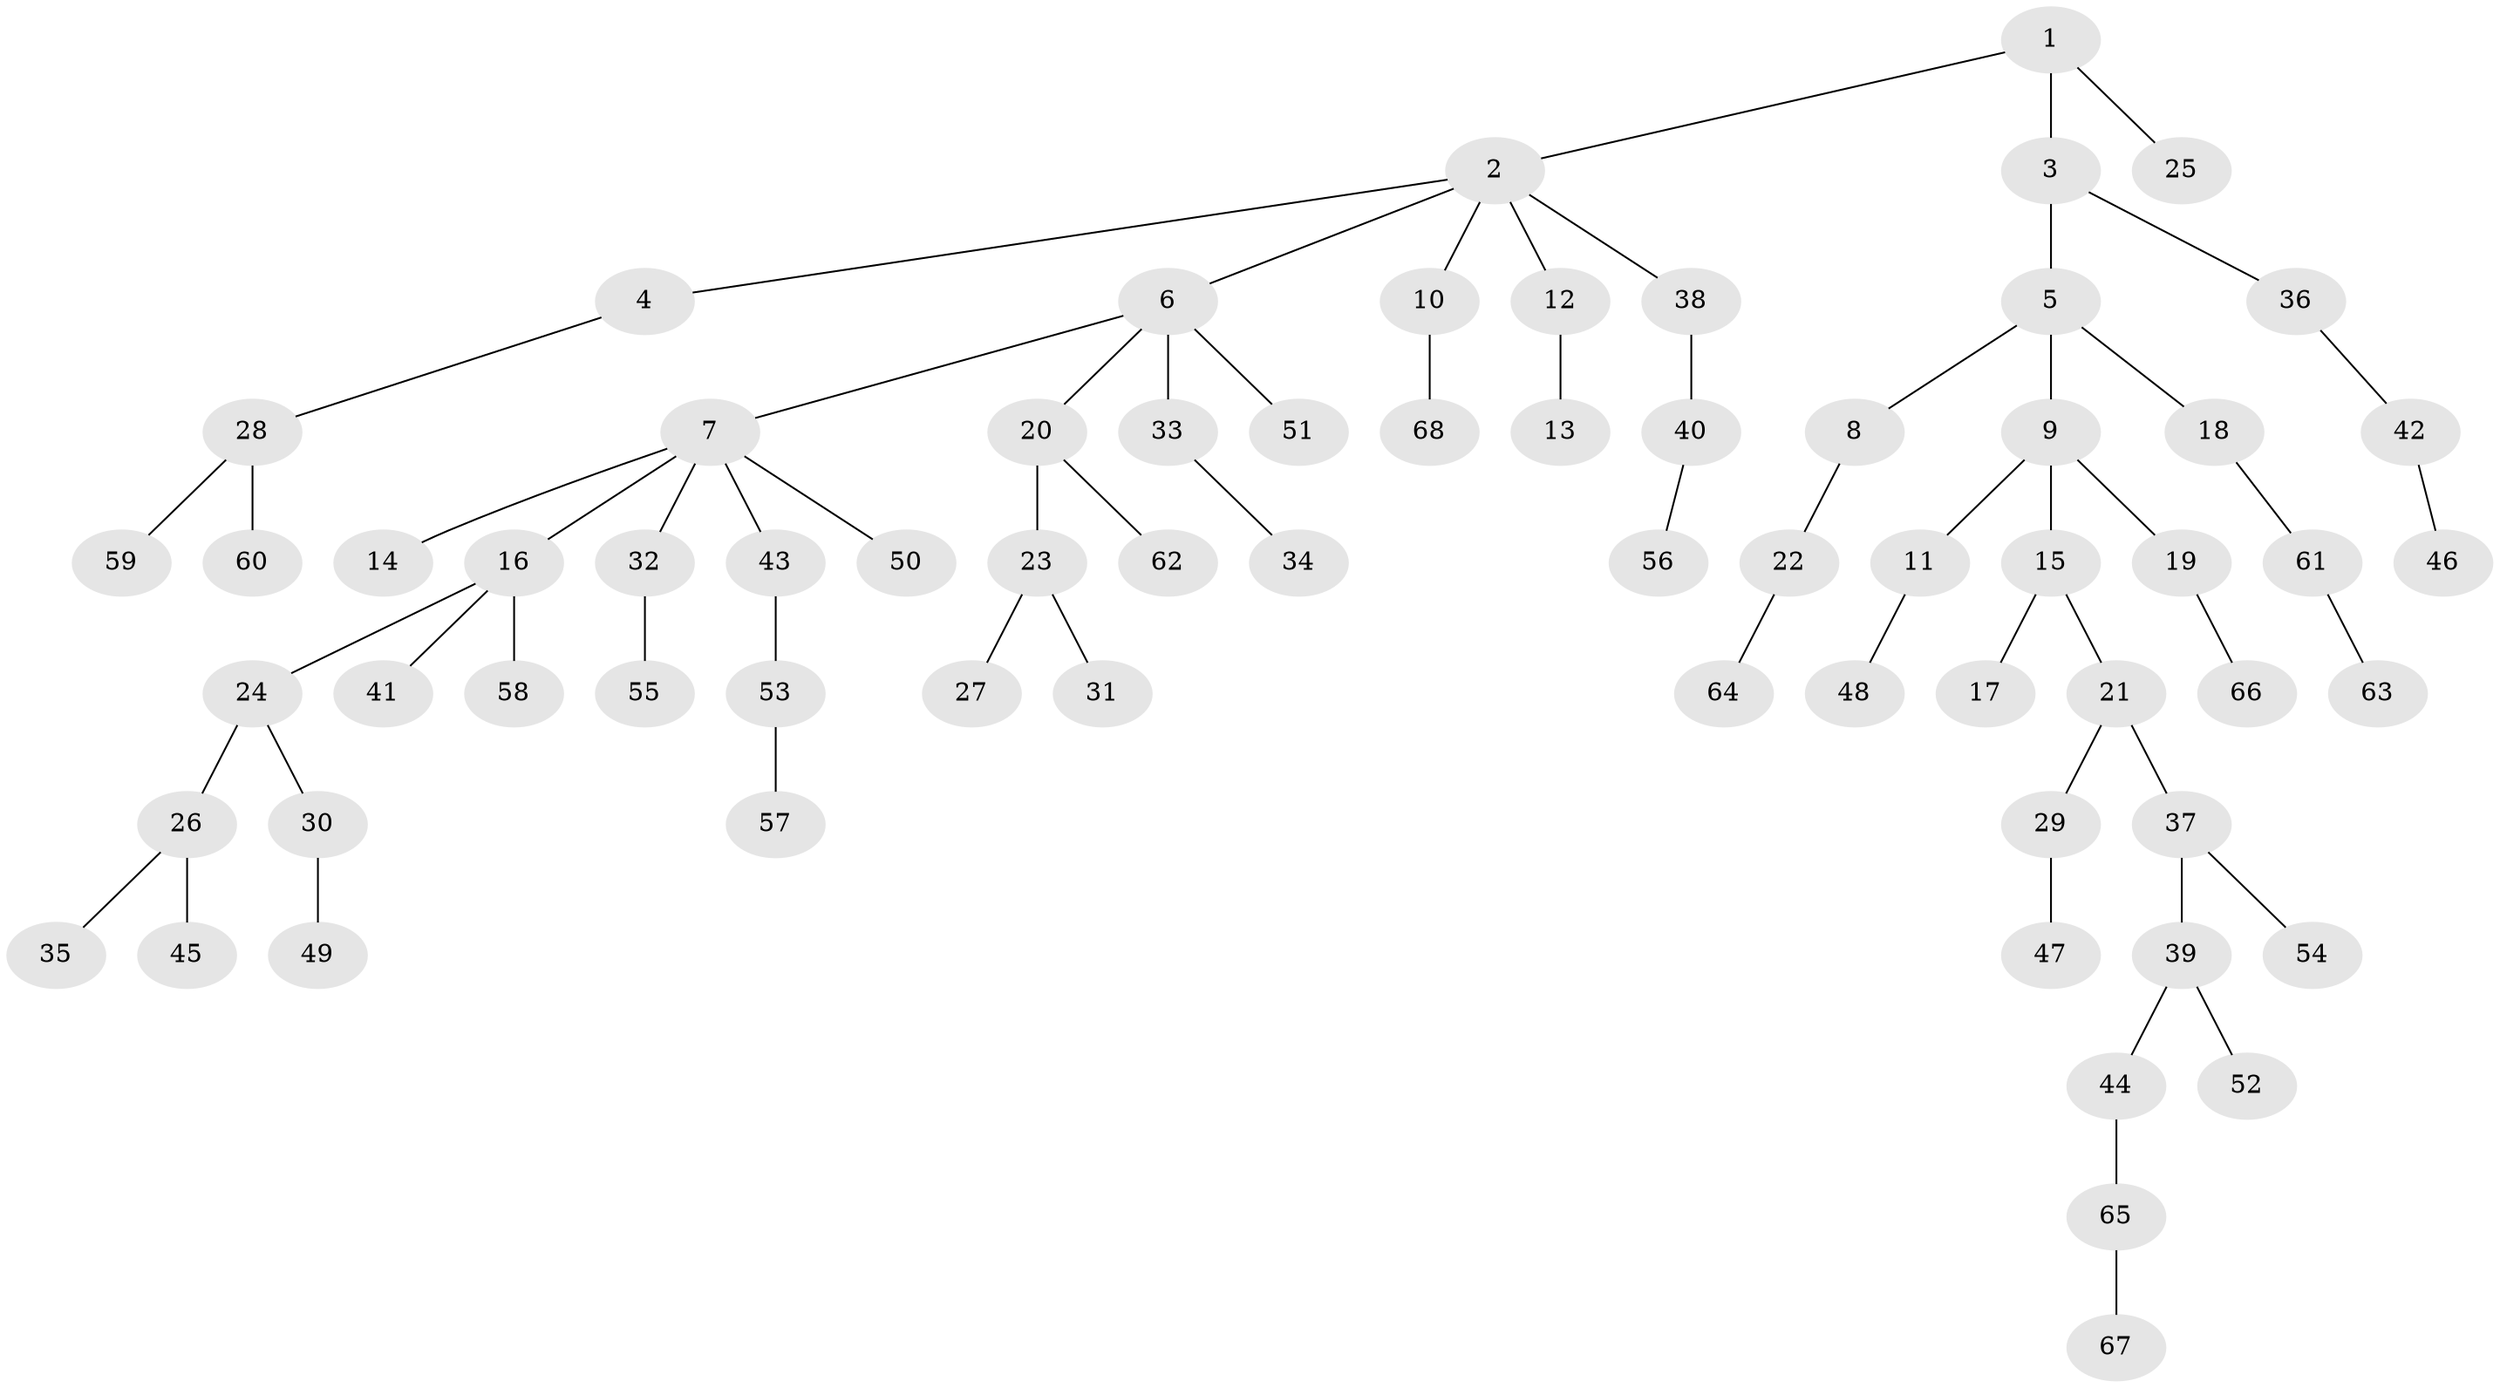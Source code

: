 // Generated by graph-tools (version 1.1) at 2025/50/03/09/25 03:50:25]
// undirected, 68 vertices, 67 edges
graph export_dot {
graph [start="1"]
  node [color=gray90,style=filled];
  1;
  2;
  3;
  4;
  5;
  6;
  7;
  8;
  9;
  10;
  11;
  12;
  13;
  14;
  15;
  16;
  17;
  18;
  19;
  20;
  21;
  22;
  23;
  24;
  25;
  26;
  27;
  28;
  29;
  30;
  31;
  32;
  33;
  34;
  35;
  36;
  37;
  38;
  39;
  40;
  41;
  42;
  43;
  44;
  45;
  46;
  47;
  48;
  49;
  50;
  51;
  52;
  53;
  54;
  55;
  56;
  57;
  58;
  59;
  60;
  61;
  62;
  63;
  64;
  65;
  66;
  67;
  68;
  1 -- 2;
  1 -- 3;
  1 -- 25;
  2 -- 4;
  2 -- 6;
  2 -- 10;
  2 -- 12;
  2 -- 38;
  3 -- 5;
  3 -- 36;
  4 -- 28;
  5 -- 8;
  5 -- 9;
  5 -- 18;
  6 -- 7;
  6 -- 20;
  6 -- 33;
  6 -- 51;
  7 -- 14;
  7 -- 16;
  7 -- 32;
  7 -- 43;
  7 -- 50;
  8 -- 22;
  9 -- 11;
  9 -- 15;
  9 -- 19;
  10 -- 68;
  11 -- 48;
  12 -- 13;
  15 -- 17;
  15 -- 21;
  16 -- 24;
  16 -- 41;
  16 -- 58;
  18 -- 61;
  19 -- 66;
  20 -- 23;
  20 -- 62;
  21 -- 29;
  21 -- 37;
  22 -- 64;
  23 -- 27;
  23 -- 31;
  24 -- 26;
  24 -- 30;
  26 -- 35;
  26 -- 45;
  28 -- 59;
  28 -- 60;
  29 -- 47;
  30 -- 49;
  32 -- 55;
  33 -- 34;
  36 -- 42;
  37 -- 39;
  37 -- 54;
  38 -- 40;
  39 -- 44;
  39 -- 52;
  40 -- 56;
  42 -- 46;
  43 -- 53;
  44 -- 65;
  53 -- 57;
  61 -- 63;
  65 -- 67;
}
